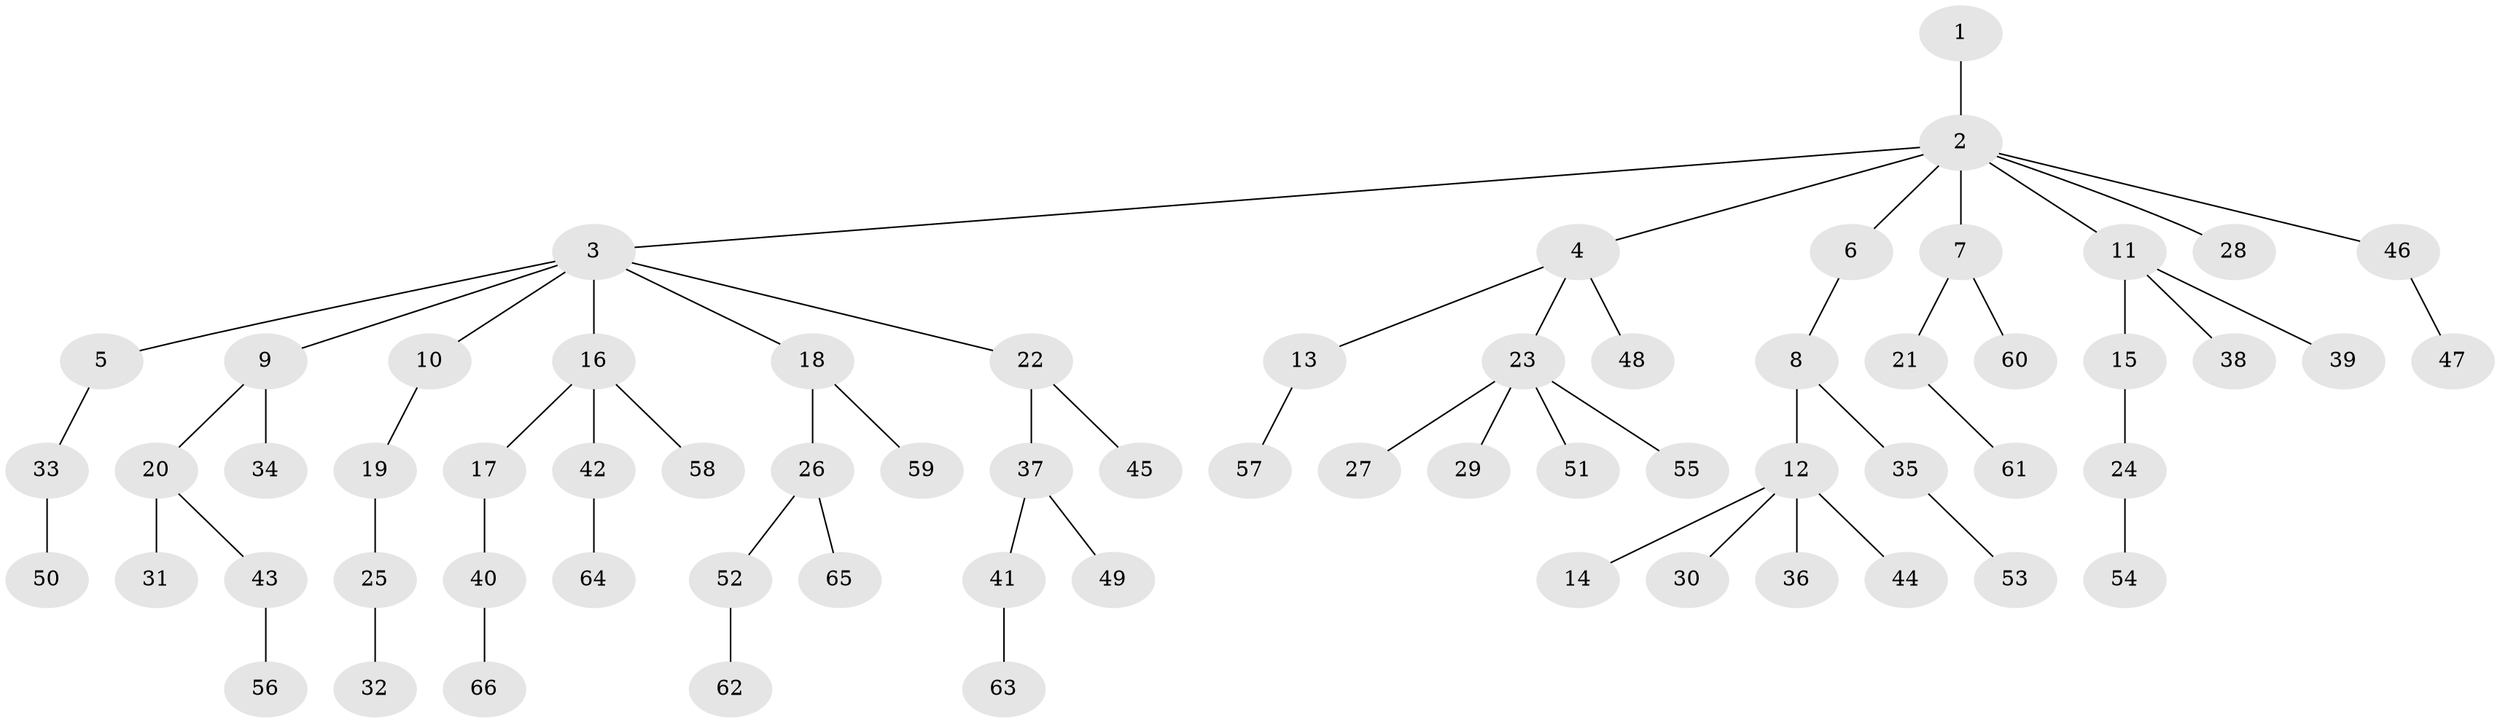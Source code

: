 // Generated by graph-tools (version 1.1) at 2025/50/03/09/25 03:50:21]
// undirected, 66 vertices, 65 edges
graph export_dot {
graph [start="1"]
  node [color=gray90,style=filled];
  1;
  2;
  3;
  4;
  5;
  6;
  7;
  8;
  9;
  10;
  11;
  12;
  13;
  14;
  15;
  16;
  17;
  18;
  19;
  20;
  21;
  22;
  23;
  24;
  25;
  26;
  27;
  28;
  29;
  30;
  31;
  32;
  33;
  34;
  35;
  36;
  37;
  38;
  39;
  40;
  41;
  42;
  43;
  44;
  45;
  46;
  47;
  48;
  49;
  50;
  51;
  52;
  53;
  54;
  55;
  56;
  57;
  58;
  59;
  60;
  61;
  62;
  63;
  64;
  65;
  66;
  1 -- 2;
  2 -- 3;
  2 -- 4;
  2 -- 6;
  2 -- 7;
  2 -- 11;
  2 -- 28;
  2 -- 46;
  3 -- 5;
  3 -- 9;
  3 -- 10;
  3 -- 16;
  3 -- 18;
  3 -- 22;
  4 -- 13;
  4 -- 23;
  4 -- 48;
  5 -- 33;
  6 -- 8;
  7 -- 21;
  7 -- 60;
  8 -- 12;
  8 -- 35;
  9 -- 20;
  9 -- 34;
  10 -- 19;
  11 -- 15;
  11 -- 38;
  11 -- 39;
  12 -- 14;
  12 -- 30;
  12 -- 36;
  12 -- 44;
  13 -- 57;
  15 -- 24;
  16 -- 17;
  16 -- 42;
  16 -- 58;
  17 -- 40;
  18 -- 26;
  18 -- 59;
  19 -- 25;
  20 -- 31;
  20 -- 43;
  21 -- 61;
  22 -- 37;
  22 -- 45;
  23 -- 27;
  23 -- 29;
  23 -- 51;
  23 -- 55;
  24 -- 54;
  25 -- 32;
  26 -- 52;
  26 -- 65;
  33 -- 50;
  35 -- 53;
  37 -- 41;
  37 -- 49;
  40 -- 66;
  41 -- 63;
  42 -- 64;
  43 -- 56;
  46 -- 47;
  52 -- 62;
}
